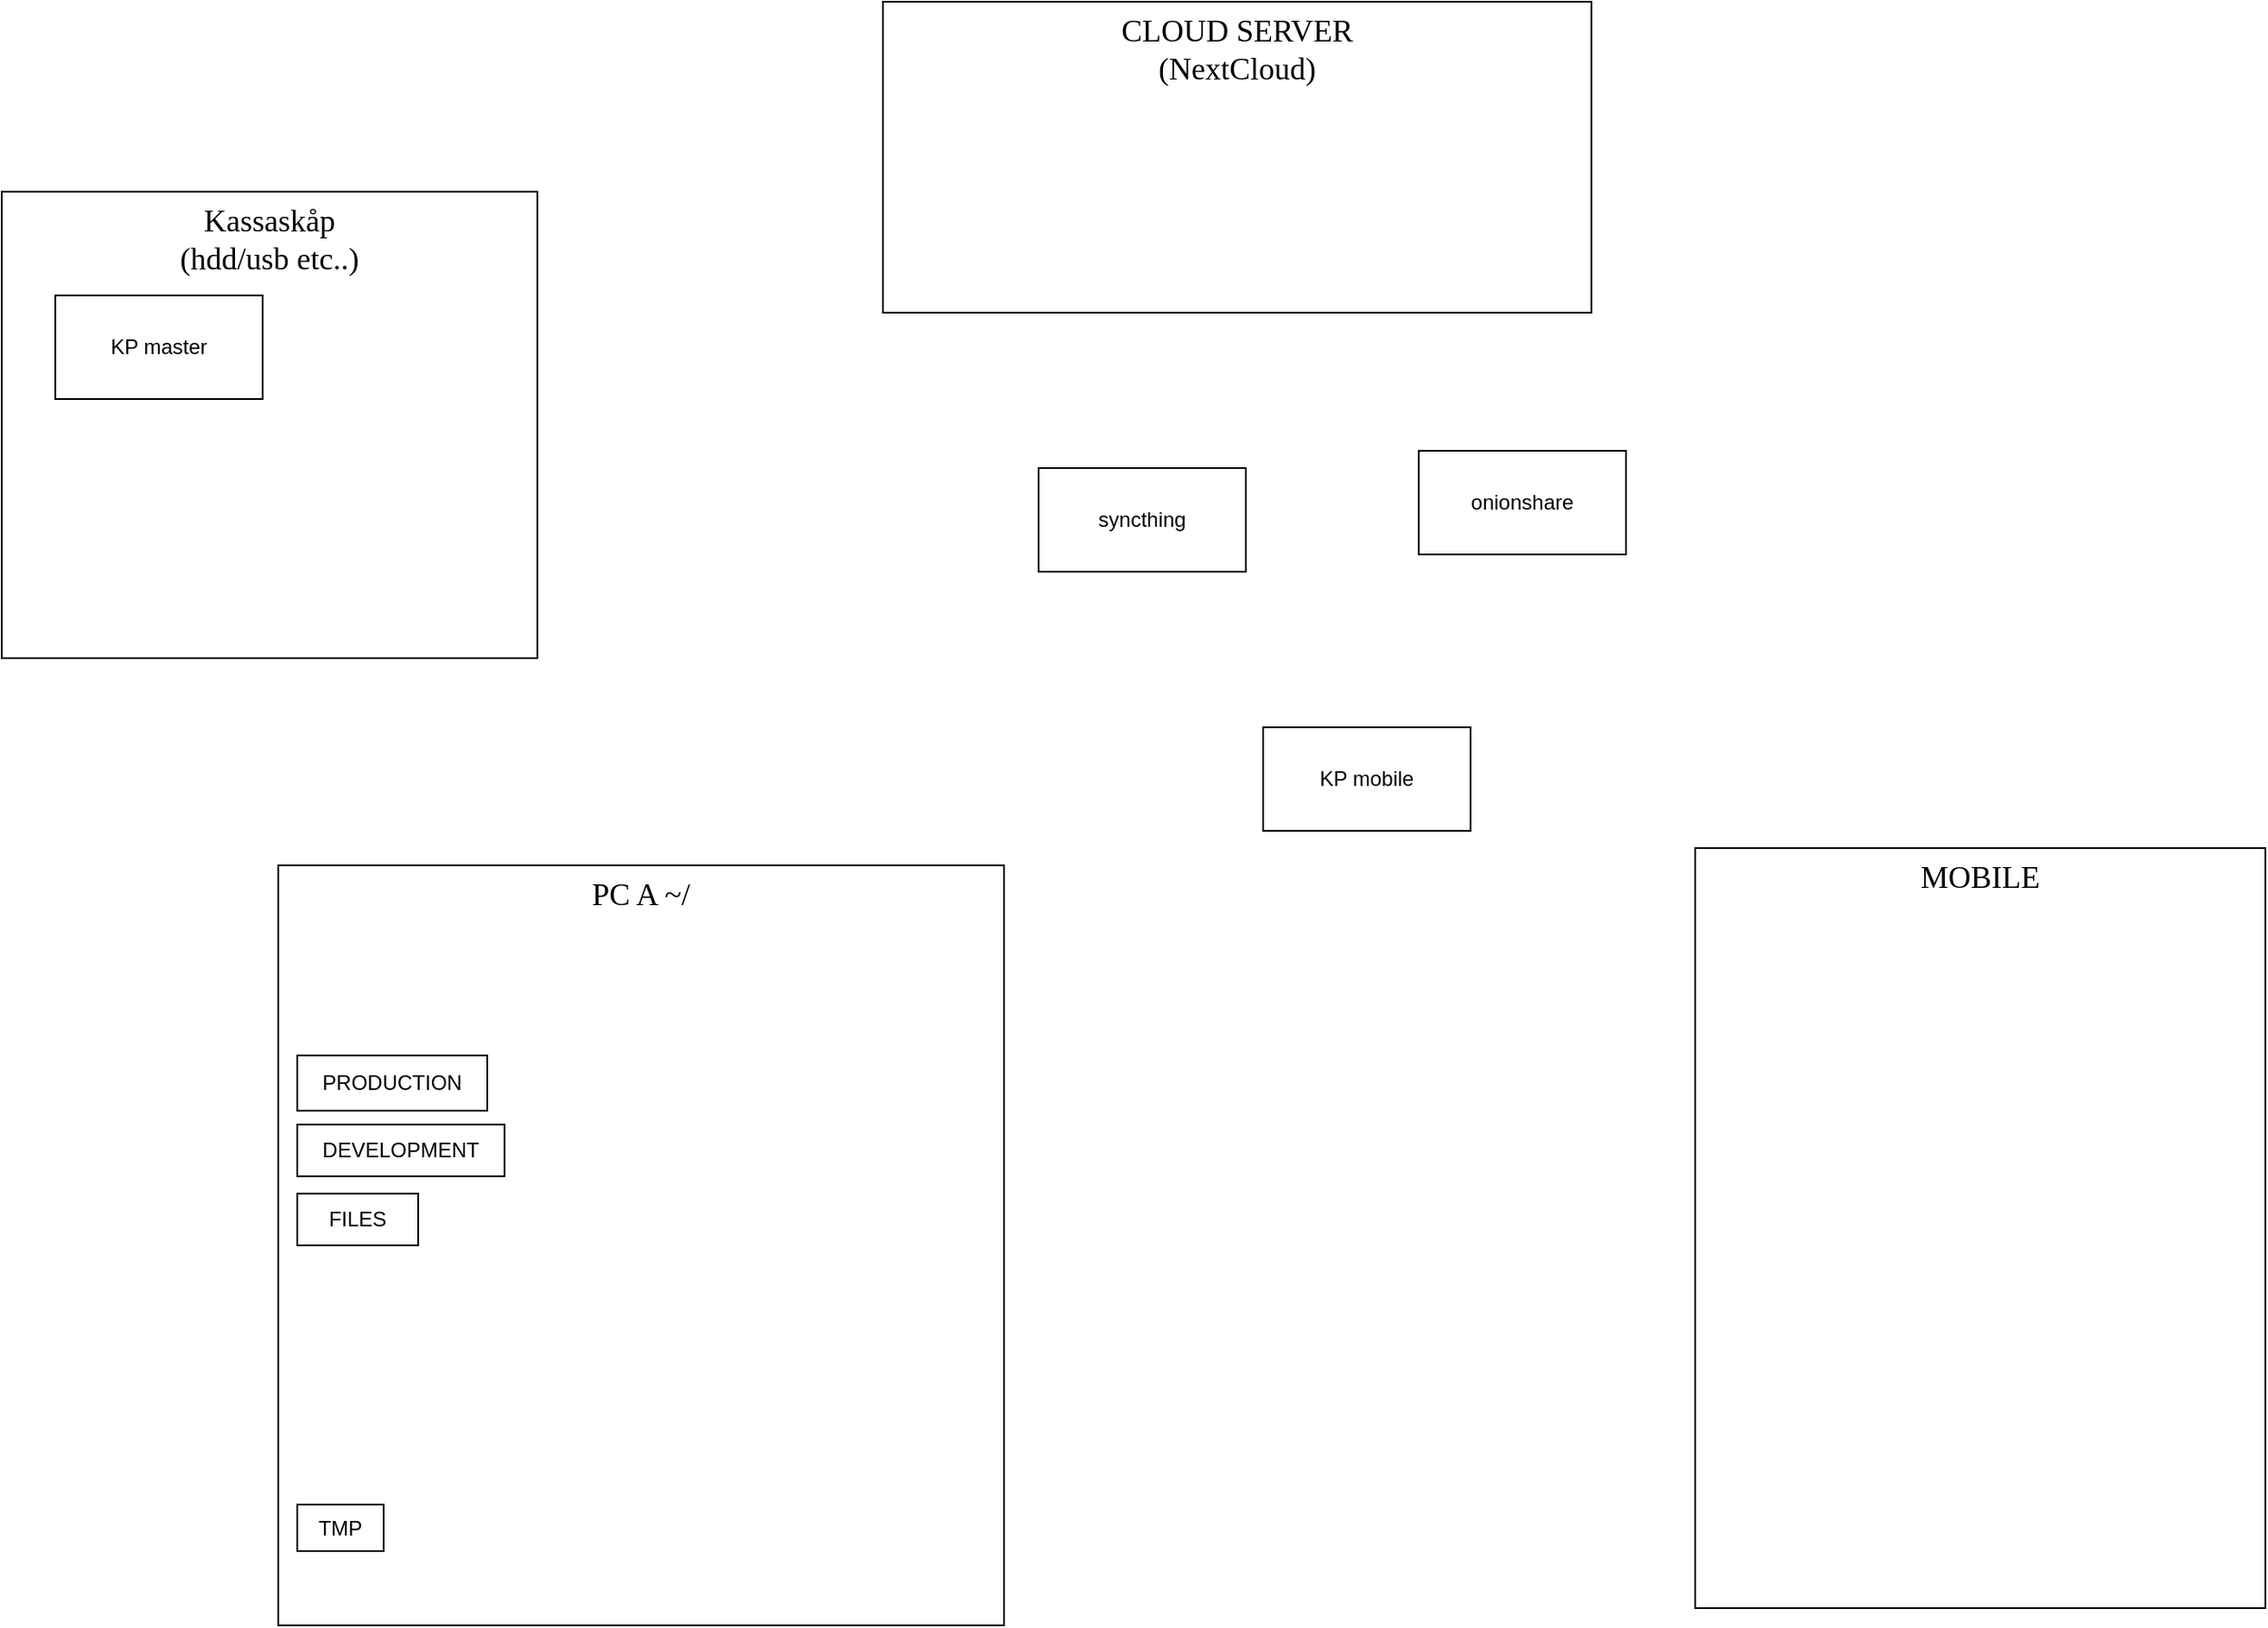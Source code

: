 <mxfile version="13.0.3" type="device"><diagram id="Ht1M8jgEwFfnCIfOTk4-" name="Page-1"><mxGraphModel dx="1901" dy="1147" grid="1" gridSize="10" guides="1" tooltips="1" connect="1" arrows="1" fold="1" page="1" pageScale="1" pageWidth="1169" pageHeight="827" math="0" shadow="0"><root><mxCell id="0"/><mxCell id="1" parent="0"/><mxCell id="GWXLCOSVX0kzHQymbPOx-5" value="PC A ~/" style="rounded=0;whiteSpace=wrap;html=1;verticalAlign=top;align=center;fontSize=18;fontFamily=Lucida Console;" parent="1" vertex="1"><mxGeometry x="530" y="660" width="420" height="440" as="geometry"/></mxCell><mxCell id="Hu5grCo3eWEyln-3e57i-2" value="MOBILE" style="rounded=0;whiteSpace=wrap;html=1;align=center;verticalAlign=top;fontSize=18;fontFamily=Lucida Console;" parent="1" vertex="1"><mxGeometry x="1350" y="650" width="330" height="440" as="geometry"/></mxCell><mxCell id="Hu5grCo3eWEyln-3e57i-3" value="PRODUCTION" style="rounded=0;whiteSpace=wrap;html=1;" parent="1" vertex="1"><mxGeometry x="541" y="770" width="110" height="32" as="geometry"/></mxCell><mxCell id="Hu5grCo3eWEyln-3e57i-6" value="DEVELOPMENT" style="rounded=0;whiteSpace=wrap;html=1;" parent="1" vertex="1"><mxGeometry x="541" y="810" width="120" height="30" as="geometry"/></mxCell><mxCell id="Hu5grCo3eWEyln-3e57i-8" value="FILES" style="rounded=0;whiteSpace=wrap;html=1;" parent="1" vertex="1"><mxGeometry x="541" y="850" width="70" height="30" as="geometry"/></mxCell><mxCell id="GWXLCOSVX0kzHQymbPOx-1" value="CLOUD SERVER&lt;br style=&quot;font-size: 18px;&quot;&gt;(NextCloud)" style="rounded=0;whiteSpace=wrap;html=1;verticalAlign=top;fontSize=18;fontFamily=Lucida Console;" parent="1" vertex="1"><mxGeometry x="880" y="160" width="410" height="180" as="geometry"/></mxCell><mxCell id="GWXLCOSVX0kzHQymbPOx-2" value="syncthing" style="rounded=0;whiteSpace=wrap;html=1;" parent="1" vertex="1"><mxGeometry x="970" y="430" width="120" height="60" as="geometry"/></mxCell><mxCell id="GWXLCOSVX0kzHQymbPOx-3" value="onionshare" style="rounded=0;whiteSpace=wrap;html=1;" parent="1" vertex="1"><mxGeometry x="1190" y="420" width="120" height="60" as="geometry"/></mxCell><mxCell id="GWXLCOSVX0kzHQymbPOx-4" value="TMP" style="rounded=0;whiteSpace=wrap;html=1;" parent="1" vertex="1"><mxGeometry x="541" y="1030" width="50" height="27" as="geometry"/></mxCell><mxCell id="9tGbsPpEo1ILBZqFlEWZ-1" value="KP mobile" style="rounded=0;whiteSpace=wrap;html=1;" vertex="1" parent="1"><mxGeometry x="1100" y="580" width="120" height="60" as="geometry"/></mxCell><mxCell id="9tGbsPpEo1ILBZqFlEWZ-2" value="Kassaskåp&lt;br&gt;(hdd/usb etc..)" style="rounded=0;whiteSpace=wrap;html=1;verticalAlign=top;fontSize=18;fontFamily=Lucida Console;" vertex="1" parent="1"><mxGeometry x="370" y="270" width="310" height="270" as="geometry"/></mxCell><mxCell id="9tGbsPpEo1ILBZqFlEWZ-4" value="KP master" style="rounded=0;whiteSpace=wrap;html=1;" vertex="1" parent="1"><mxGeometry x="401" y="330" width="120" height="60" as="geometry"/></mxCell></root></mxGraphModel></diagram></mxfile>